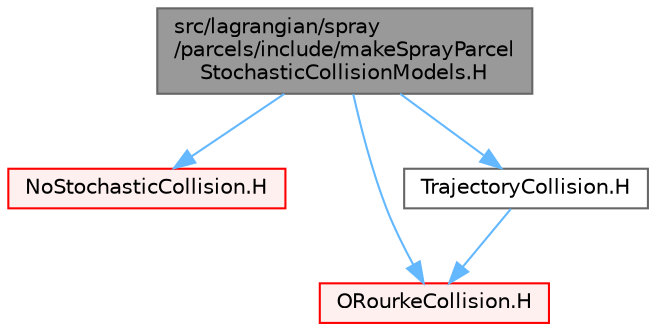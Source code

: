 digraph "src/lagrangian/spray/parcels/include/makeSprayParcelStochasticCollisionModels.H"
{
 // LATEX_PDF_SIZE
  bgcolor="transparent";
  edge [fontname=Helvetica,fontsize=10,labelfontname=Helvetica,labelfontsize=10];
  node [fontname=Helvetica,fontsize=10,shape=box,height=0.2,width=0.4];
  Node1 [id="Node000001",label="src/lagrangian/spray\l/parcels/include/makeSprayParcel\lStochasticCollisionModels.H",height=0.2,width=0.4,color="gray40", fillcolor="grey60", style="filled", fontcolor="black",tooltip=" "];
  Node1 -> Node2 [id="edge1_Node000001_Node000002",color="steelblue1",style="solid",tooltip=" "];
  Node2 [id="Node000002",label="NoStochasticCollision.H",height=0.2,width=0.4,color="red", fillcolor="#FFF0F0", style="filled",URL="$NoStochasticCollision_8H.html",tooltip=" "];
  Node1 -> Node150 [id="edge2_Node000001_Node000150",color="steelblue1",style="solid",tooltip=" "];
  Node150 [id="Node000150",label="ORourkeCollision.H",height=0.2,width=0.4,color="red", fillcolor="#FFF0F0", style="filled",URL="$ORourkeCollision_8H.html",tooltip=" "];
  Node1 -> Node200 [id="edge3_Node000001_Node000200",color="steelblue1",style="solid",tooltip=" "];
  Node200 [id="Node000200",label="TrajectoryCollision.H",height=0.2,width=0.4,color="grey40", fillcolor="white", style="filled",URL="$TrajectoryCollision_8H.html",tooltip=" "];
  Node200 -> Node150 [id="edge4_Node000200_Node000150",color="steelblue1",style="solid",tooltip=" "];
}
